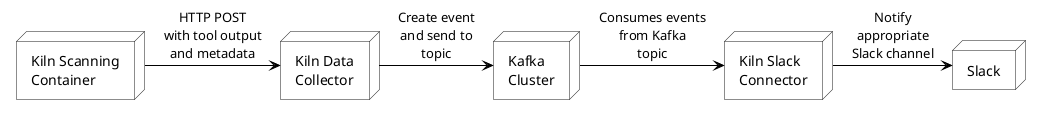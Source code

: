 @startuml
skinparam nodeBackgroundColor White
skinparam arrowColor Black

node "Kiln Scanning\nContainer" as tool
node "Kiln Data\nCollector" as collector
node "Kafka\nCluster" as kafka_cluster
node "Kiln Slack\nConnector" as slack_connector
node "Slack" as slack

tool -r-> collector : HTTP POST\nwith tool output\nand metadata
collector -r-> kafka_cluster : Create event\nand send to\ntopic
kafka_cluster -r-> slack_connector : Consumes events\nfrom Kafka\ntopic
slack_connector -r-> slack : Notify\nappropriate\nSlack channel
@enduml
